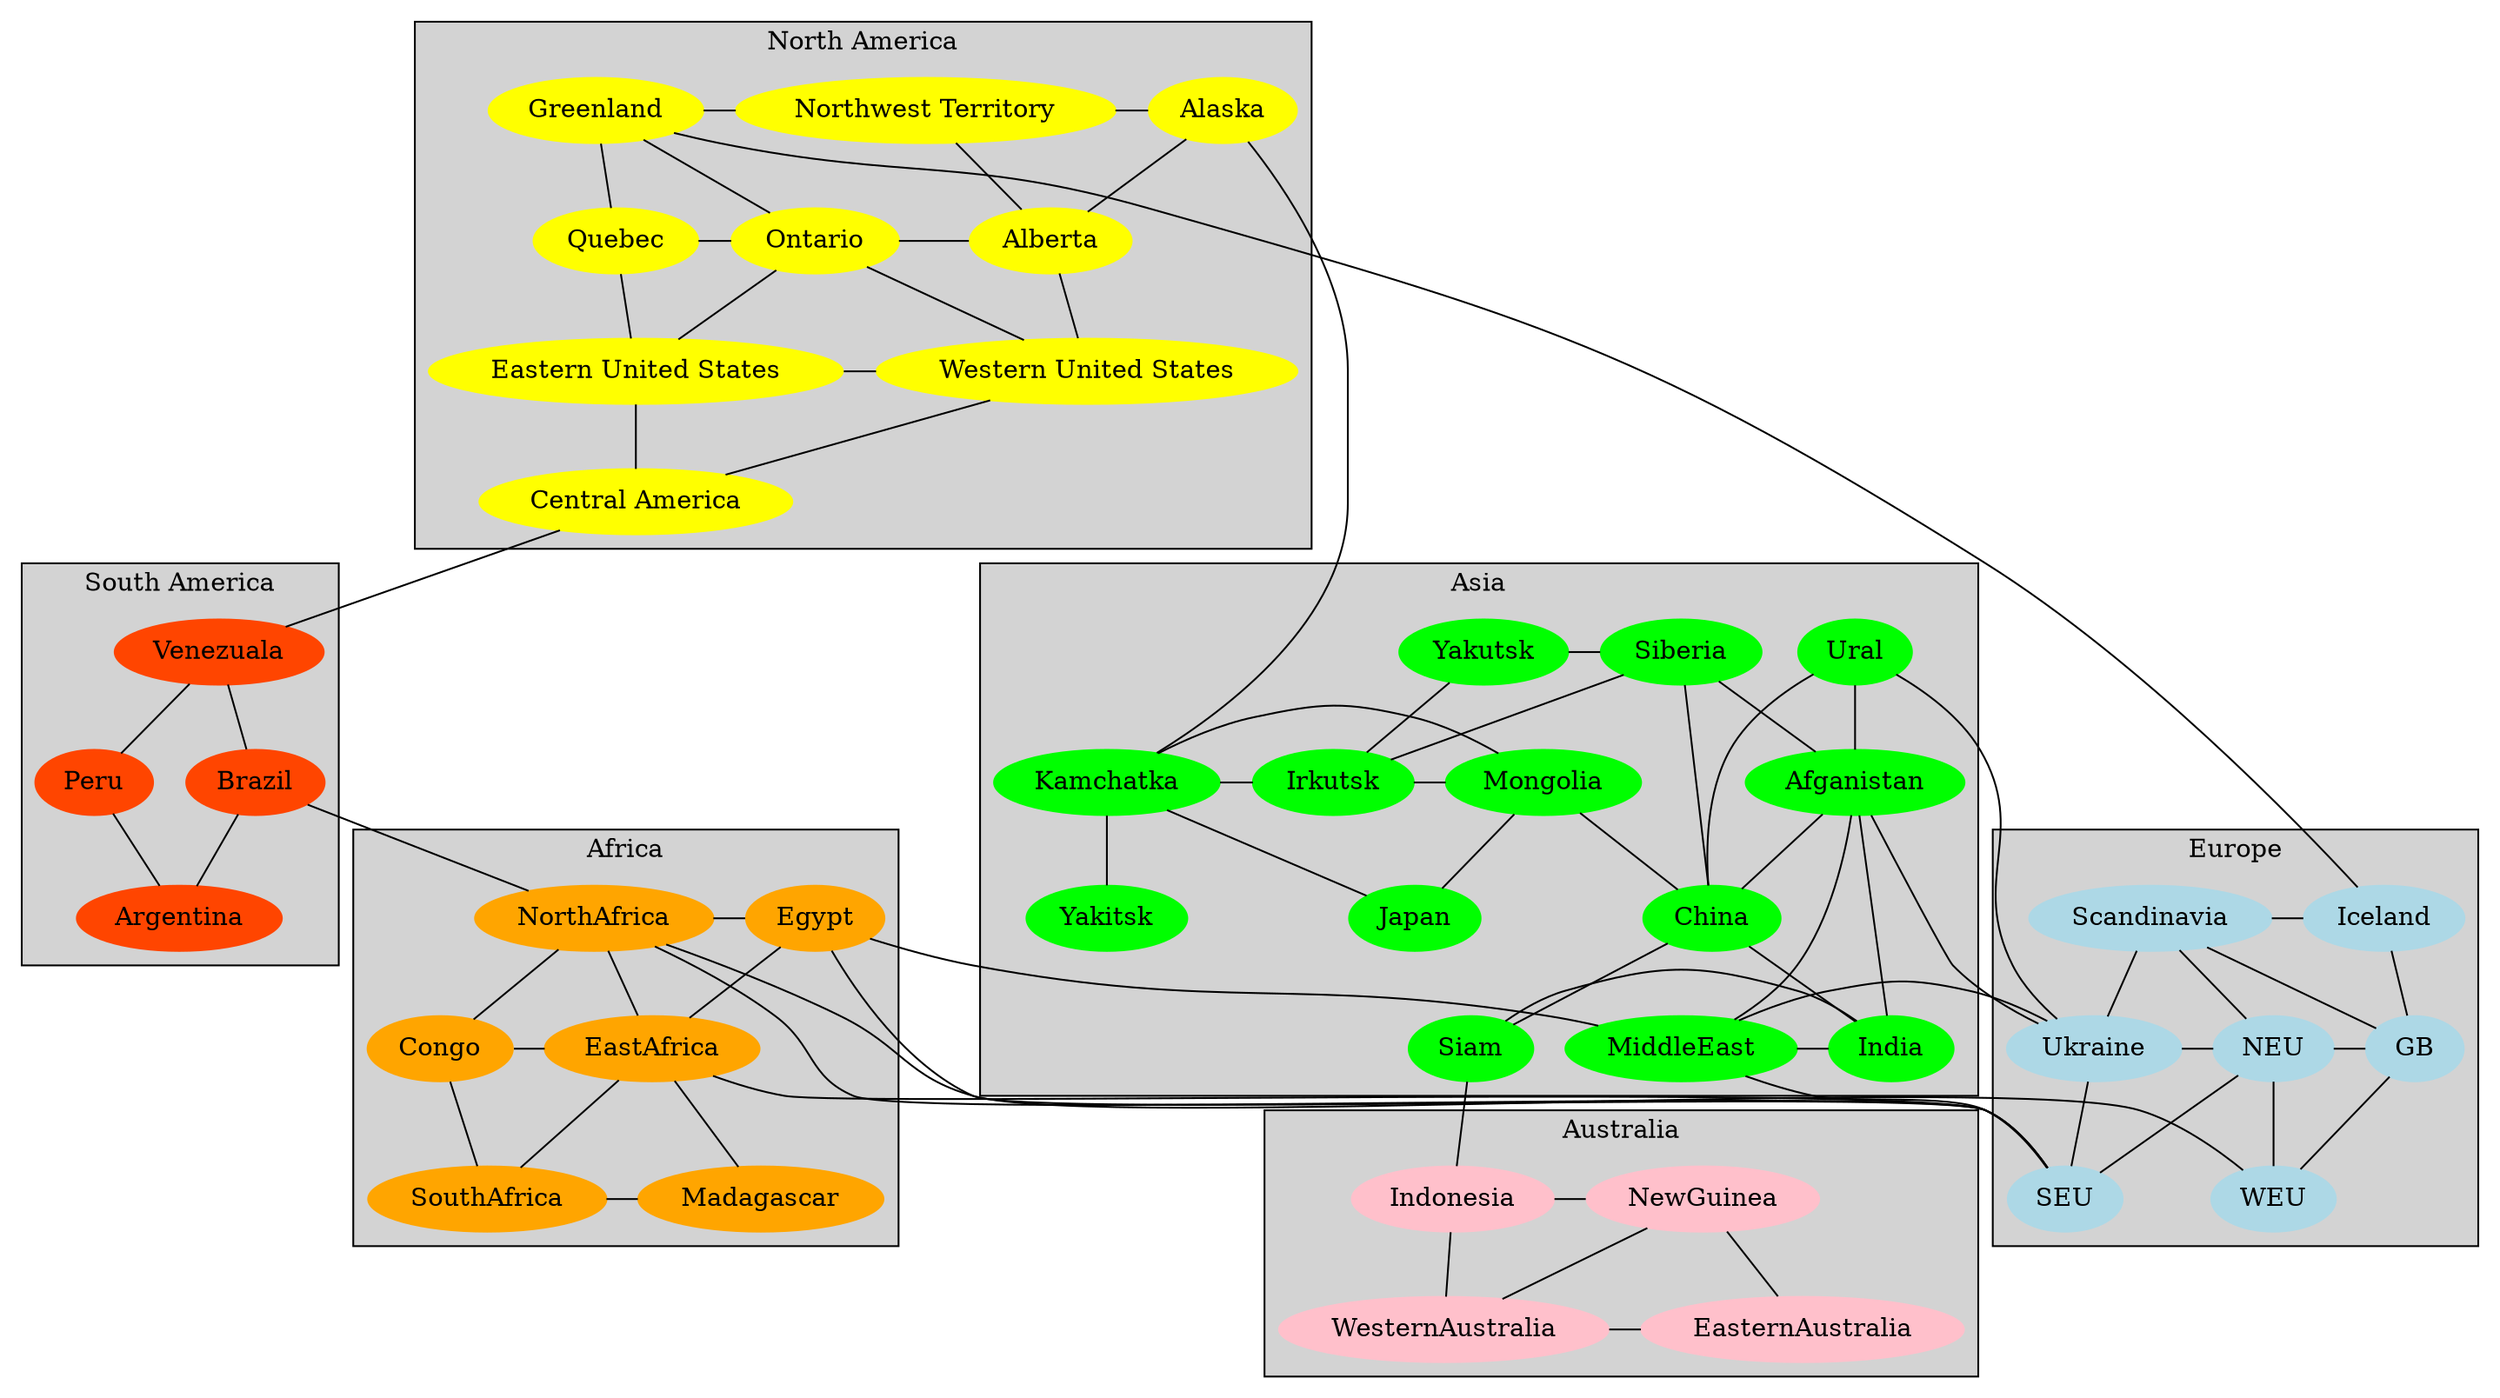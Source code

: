 digraph G {

	subgraph cluster_north_america {
		style=filled;

		node [style=filled,color=yellow];
		edge [arrowhead=none];

		NWT[label="Northwest Territory"];
		QC[label="Quebec"];
		WUS[label="Western United States"];
		EUS[label="Eastern United States"];
		CentralAmerica[label="Central America"];

		{rank=min; Alaska; NWT; Greenland};
		{rank=same; Alberta; Ontario; QC};
		{rank=same; EUS; WUS};
		{rank=max; CentralAmerica;};

		Alaska->Alberta
		Alaska->NWT
		Alberta -> NWT
		Alberta -> Ontario;
		Alberta -> WUS
		CentralAmerica -> WUS
		CentralAmerica -> EUS
		QC -> Ontario
		QC -> EUS
		QC -> Greenland
		EUS -> Ontario
		EUS -> WUS
		Greenland -> NWT
		Greenland -> Ontario
		Ontario -> WUS


		label = "North America";
	}

	subgraph cluster_south_america {
		style=filled;
		node [style=filled;color=orangered];
		edge [arrowhead=none];

		{rank=min; Venezuala;};
		{rank=same; Brazil; Peru;};
		{rank=max; Argentina};

		Argentina->Brazil
		Argentina->Peru
		Brazil->Venezuala
		Peru->Venezuala

		label = "South America";

	}

	subgraph cluster_africa {
		style=filled;
		node [style=filled; color=orange];
		edge [arrowhead=none];


		{rank=min; NorthAfrica; Egypt;};
		{rank=same; Congo;EastAfrica};
		{rank=max; SouthAfrica;Madagascar};

		Congo -> EastAfrica;
		Congo -> NorthAfrica;
		Congo -> SouthAfrica;
		EastAfrica -> Egypt;
		EastAfrica -> NorthAfrica;
		EastAfrica -> SouthAfrica;
		EastAfrica -> Madagascar;
		Madagascar -> SouthAfrica;
		Egypt -> NorthAfrica;
		
		label = "Africa";

	}

	subgraph cluster_europa {
		style=filled;
		
		node [style=filled; color=lightblue];
		edge [arrowhead=none];

		{rank=min; Iceland; Scandinavia;};
		{rank=same; GB;NEU;Ukraine};
		{rank=max; SEU;WEU;};

		GB -> Iceland
		GB -> NEU
		GB -> Scandinavia;
		GB -> WEU
		Iceland -> Scandinavia;
		NEU -> SEU
		NEU -> Scandinavia;
		NEU -> Ukraine;
		NEU -> WEU
		SEU -> Ukraine;
		Scandinavia -> Ukraine;
		
		label = "Europe";

	}

	subgraph cluster_australia {
		style=filled;
		
		node [style=filled; color=pink];
		edge [arrowhead=none];

		{rank=min; Indonesia; NewGuinea;};
		{rank=max; EasternAustralia; WesternAustralia};

		EasternAustralia -> WesternAustralia;
		EasternAustralia -> NewGuinea;
		Indonesia -> NewGuinea;
		Indonesia -> WesternAustralia;
		NewGuinea -> WesternAustralia;

		label = "Australia";

	}

	subgraph cluster_asia {
		style=filled;
		
		node [style=filled; color=green];
		edge [arrowhead=none];

		{rank=min; Ural; Siberia; Yakutsk};
		{rank=same; Afganistan; Irkutsk; Mongolia; Kamchatka};
		{rank=same; China; Japan}
		{rank=max; MiddleEast; India; Siam};

		Afganistan -> China
		Afganistan -> India
		Afganistan -> MiddleEast
		Afganistan -> Siberia
		Afganistan -> Ural
		China -> India
		China -> Mongolia
		China -> Siam
		China -> Siberia
		China -> Ural
		India -> MiddleEast
		India -> Siam
		Irkutsk -> Mongolia
		Irkutsk -> Siberia
		Irkutsk -> Yakutsk
		Japan -> Kamchatka
		Japan -> Mongolia
		Kamchatka -> Irkutsk
		Kamchatka -> Mongolia
		Kamchatka -> Yakitsk
		Siberia -> Yakutsk
		

		label = "Asia";

	}

/////////////////////////
	edge [arrowhead=none];


	Afganistan -> Ukraine
	Alaska -> Kamchatka
	Brazil -> NorthAfrica
	CentralAmerica->Venezuala
	EastAfrica -> SEU
	Egypt -> MiddleEast
	Egypt -> SEU
	Greenland->Iceland
	MiddleEast -> SEU
	MiddleEast -> Ukraine
	NorthAfrica -> SEU
	NorthAfrica -> WEU
	Siam -> Indonesia
	Ukraine -> Ural
}

